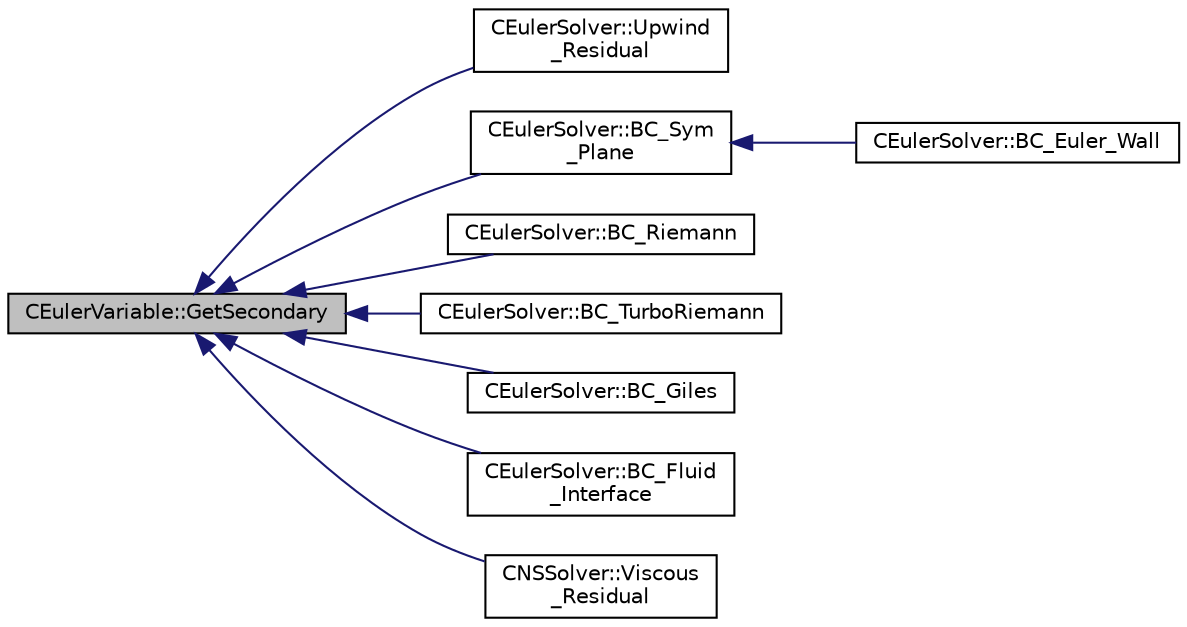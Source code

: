 digraph "CEulerVariable::GetSecondary"
{
  edge [fontname="Helvetica",fontsize="10",labelfontname="Helvetica",labelfontsize="10"];
  node [fontname="Helvetica",fontsize="10",shape=record];
  rankdir="LR";
  Node177 [label="CEulerVariable::GetSecondary",height=0.2,width=0.4,color="black", fillcolor="grey75", style="filled", fontcolor="black"];
  Node177 -> Node178 [dir="back",color="midnightblue",fontsize="10",style="solid",fontname="Helvetica"];
  Node178 [label="CEulerSolver::Upwind\l_Residual",height=0.2,width=0.4,color="black", fillcolor="white", style="filled",URL="$class_c_euler_solver.html#a9cb1da16bea732300854a351ebca2ed3",tooltip="Compute the spatial integration using a upwind scheme. "];
  Node177 -> Node179 [dir="back",color="midnightblue",fontsize="10",style="solid",fontname="Helvetica"];
  Node179 [label="CEulerSolver::BC_Sym\l_Plane",height=0.2,width=0.4,color="black", fillcolor="white", style="filled",URL="$class_c_euler_solver.html#a71ca5f93ed7a83463e87d5b4c27dc345",tooltip="Impose the symmetry boundary condition using the residual. "];
  Node179 -> Node180 [dir="back",color="midnightblue",fontsize="10",style="solid",fontname="Helvetica"];
  Node180 [label="CEulerSolver::BC_Euler_Wall",height=0.2,width=0.4,color="black", fillcolor="white", style="filled",URL="$class_c_euler_solver.html#ad8509337406d93d81c7f11fbf32d0243",tooltip="Impose via the residual the Euler wall boundary condition. "];
  Node177 -> Node181 [dir="back",color="midnightblue",fontsize="10",style="solid",fontname="Helvetica"];
  Node181 [label="CEulerSolver::BC_Riemann",height=0.2,width=0.4,color="black", fillcolor="white", style="filled",URL="$class_c_euler_solver.html#a22c21d18fa626d489db9a387234bd9d0",tooltip="Impose the boundary condition using characteristic recostruction. "];
  Node177 -> Node182 [dir="back",color="midnightblue",fontsize="10",style="solid",fontname="Helvetica"];
  Node182 [label="CEulerSolver::BC_TurboRiemann",height=0.2,width=0.4,color="black", fillcolor="white", style="filled",URL="$class_c_euler_solver.html#a0066305803a18511fb89b8951f4e4866",tooltip="Impose the boundary condition using characteristic recostruction. "];
  Node177 -> Node183 [dir="back",color="midnightblue",fontsize="10",style="solid",fontname="Helvetica"];
  Node183 [label="CEulerSolver::BC_Giles",height=0.2,width=0.4,color="black", fillcolor="white", style="filled",URL="$class_c_euler_solver.html#aa4c3988e3ce0c18460b5c069650c57b0",tooltip="Impose the boundary condition using characteristic recostruction. "];
  Node177 -> Node184 [dir="back",color="midnightblue",fontsize="10",style="solid",fontname="Helvetica"];
  Node184 [label="CEulerSolver::BC_Fluid\l_Interface",height=0.2,width=0.4,color="black", fillcolor="white", style="filled",URL="$class_c_euler_solver.html#accb01b3402a9de5c1c23fdaef60c831f",tooltip="Impose the interface state across sliding meshes. "];
  Node177 -> Node185 [dir="back",color="midnightblue",fontsize="10",style="solid",fontname="Helvetica"];
  Node185 [label="CNSSolver::Viscous\l_Residual",height=0.2,width=0.4,color="black", fillcolor="white", style="filled",URL="$class_c_n_s_solver.html#a4b946463a9868faaa73fa1f40ee5e675",tooltip="Compute the viscous residuals. "];
}
